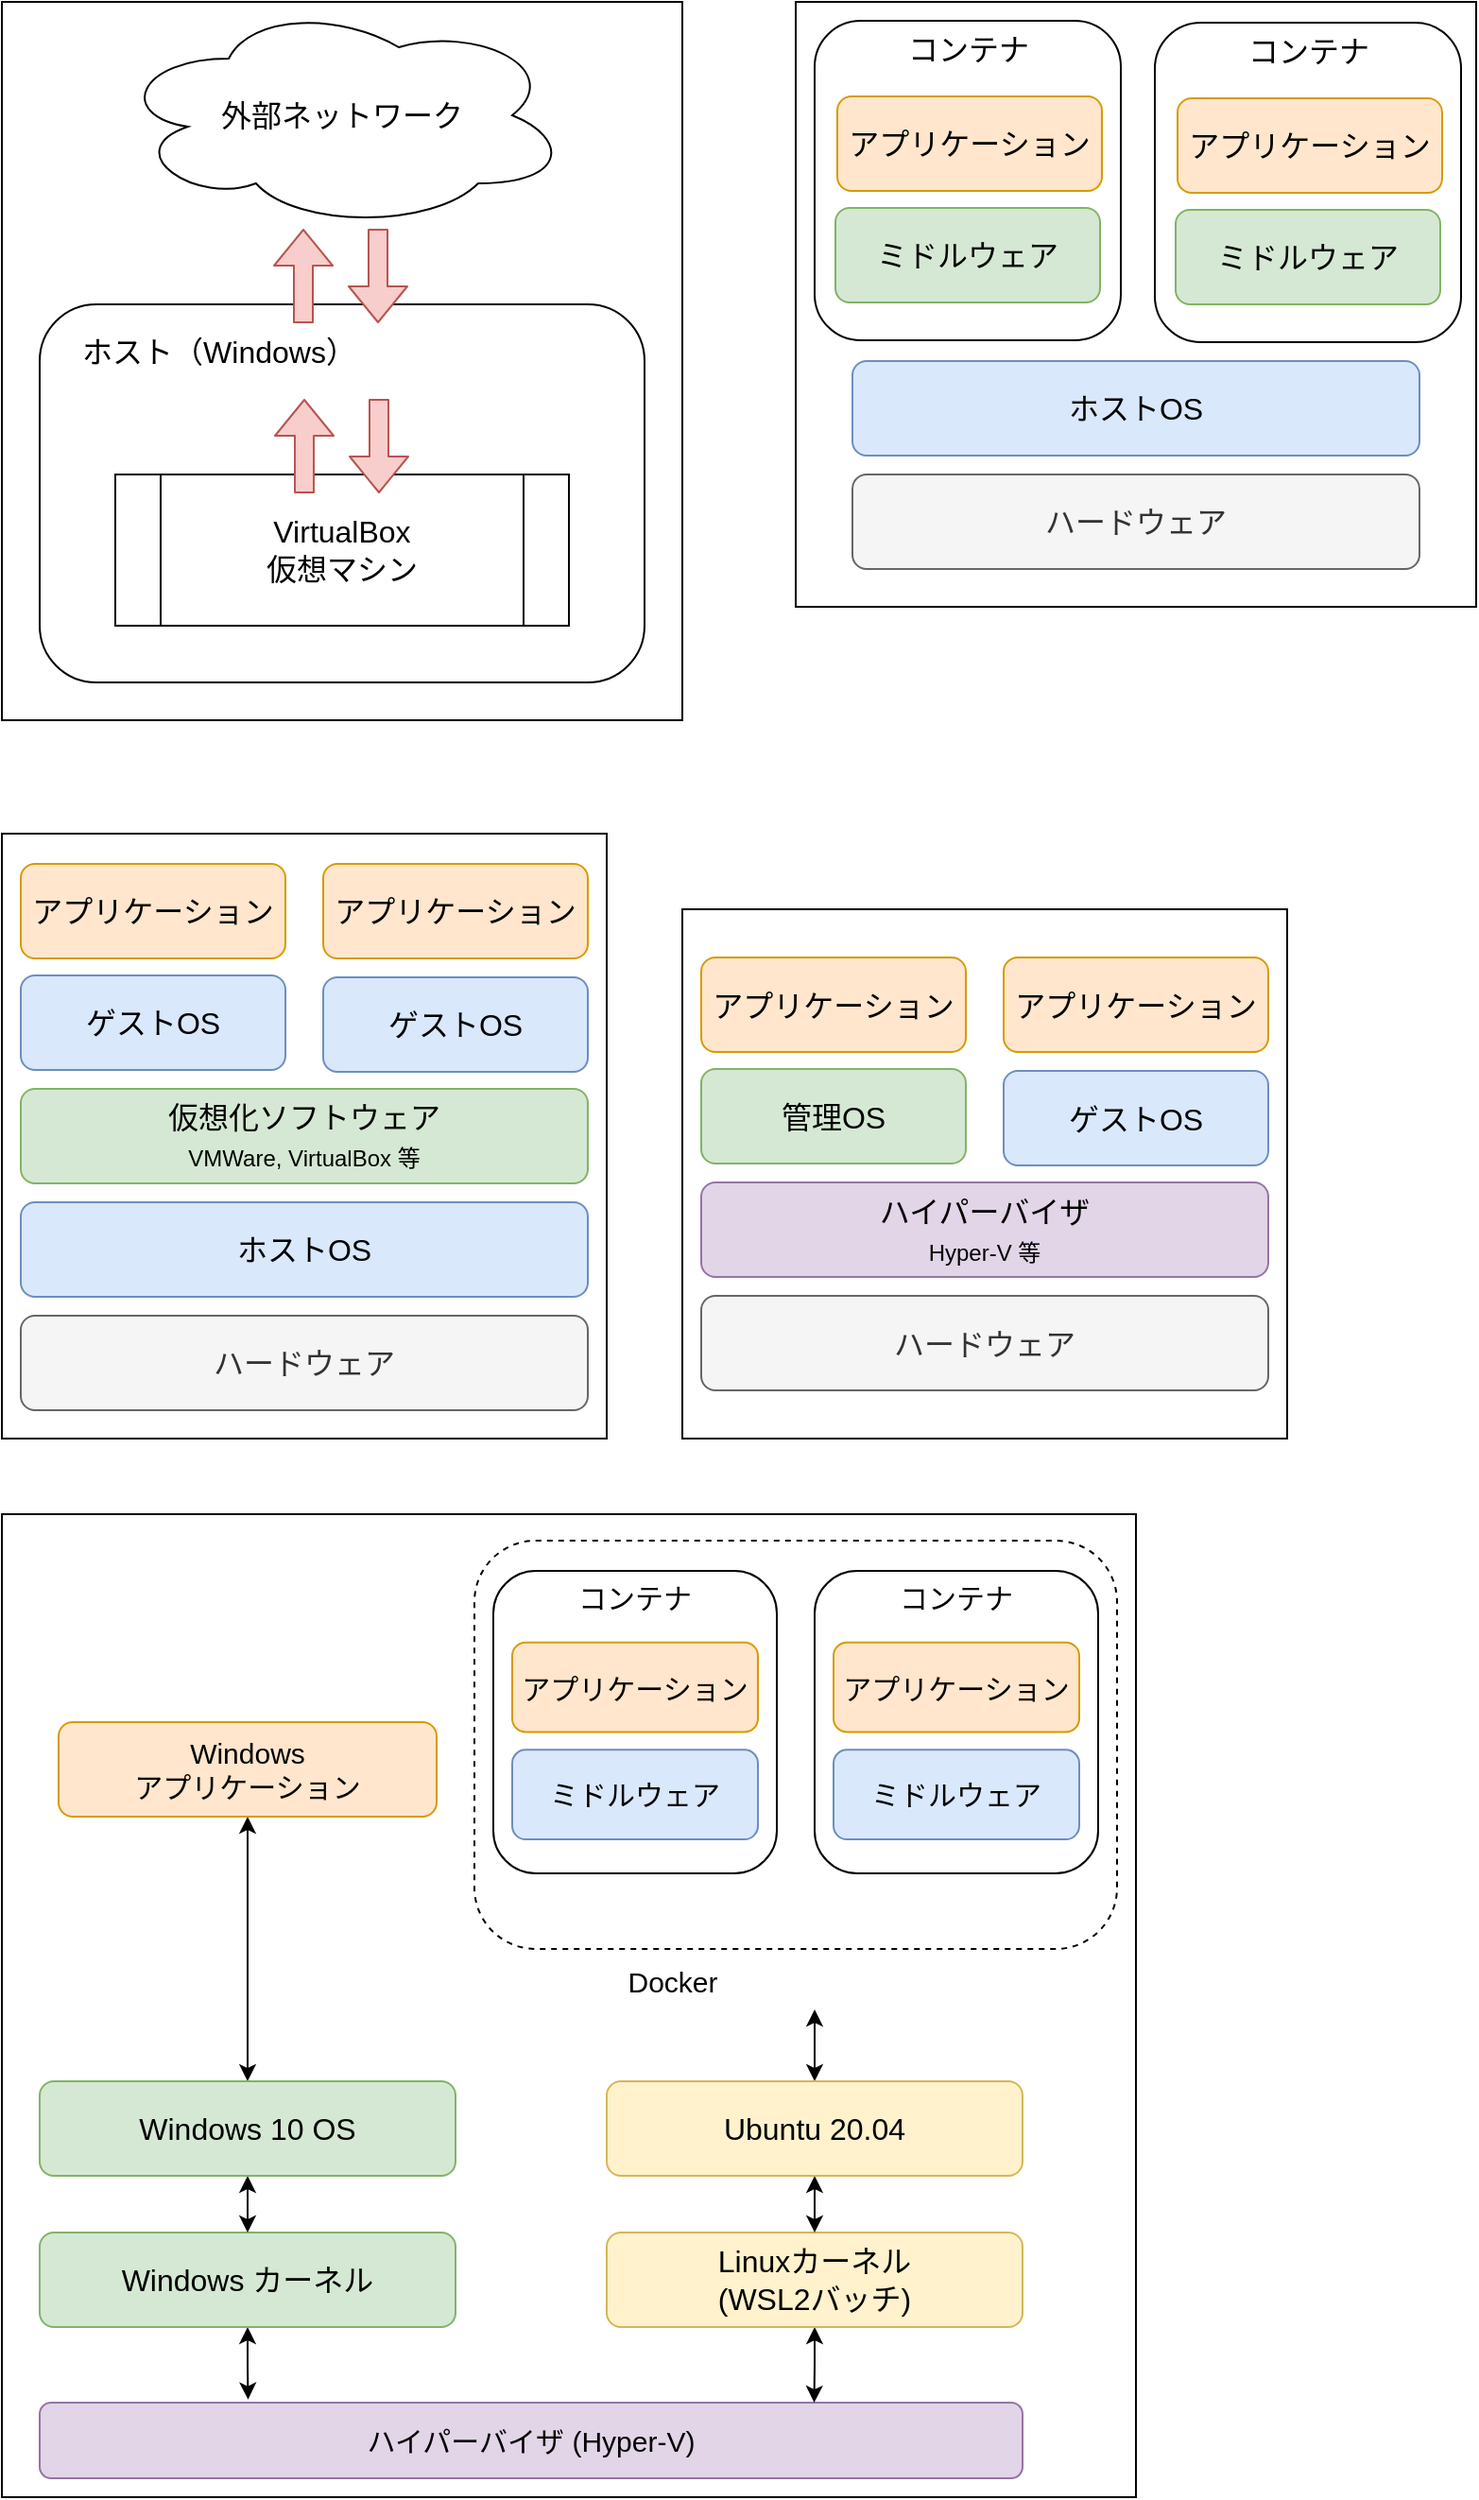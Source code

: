 <mxfile version="13.5.3">
    <diagram id="4xW3I1dLNrIpI4sNeOm0" name="ページ1">
        <mxGraphModel dx="708" dy="667" grid="1" gridSize="10" guides="1" tooltips="1" connect="1" arrows="1" fold="1" page="1" pageScale="1" pageWidth="827" pageHeight="1169" math="0" shadow="0">
            <root>
                <mxCell id="0"/>
                <mxCell id="1" parent="0"/>
                <mxCell id="cIK2S7rj_2s69Qt6rBlU-19" value="" style="rounded=0;whiteSpace=wrap;html=1;" parent="1" vertex="1">
                    <mxGeometry x="460" y="40" width="360" height="320" as="geometry"/>
                </mxCell>
                <mxCell id="cIK2S7rj_2s69Qt6rBlU-1" value="" style="rounded=0;whiteSpace=wrap;html=1;" parent="1" vertex="1">
                    <mxGeometry x="40" y="480" width="320" height="320" as="geometry"/>
                </mxCell>
                <mxCell id="cIK2S7rj_2s69Qt6rBlU-2" value="ハードウェア" style="rounded=1;whiteSpace=wrap;html=1;fontSize=16;fillColor=#f5f5f5;strokeColor=#666666;fontColor=#333333;" parent="1" vertex="1">
                    <mxGeometry x="50" y="735" width="300" height="50" as="geometry"/>
                </mxCell>
                <mxCell id="cIK2S7rj_2s69Qt6rBlU-3" value="ホストOS" style="rounded=1;whiteSpace=wrap;html=1;fontSize=16;fillColor=#dae8fc;strokeColor=#6c8ebf;" parent="1" vertex="1">
                    <mxGeometry x="50" y="675" width="300" height="50" as="geometry"/>
                </mxCell>
                <mxCell id="cIK2S7rj_2s69Qt6rBlU-4" value="仮想化ソフトウェア&lt;br&gt;&lt;font style=&quot;font-size: 12px&quot;&gt;VMWare, VirtualBox 等&lt;/font&gt;" style="rounded=1;whiteSpace=wrap;html=1;fontSize=16;fillColor=#d5e8d4;strokeColor=#82b366;" parent="1" vertex="1">
                    <mxGeometry x="50" y="615" width="300" height="50" as="geometry"/>
                </mxCell>
                <mxCell id="cIK2S7rj_2s69Qt6rBlU-5" value="ゲストOS" style="rounded=1;whiteSpace=wrap;html=1;fontSize=16;fillColor=#dae8fc;strokeColor=#6c8ebf;" parent="1" vertex="1">
                    <mxGeometry x="50" y="555" width="140" height="50" as="geometry"/>
                </mxCell>
                <mxCell id="cIK2S7rj_2s69Qt6rBlU-6" value="ゲストOS" style="rounded=1;whiteSpace=wrap;html=1;fontSize=16;fillColor=#dae8fc;strokeColor=#6c8ebf;" parent="1" vertex="1">
                    <mxGeometry x="210" y="556" width="140" height="50" as="geometry"/>
                </mxCell>
                <mxCell id="cIK2S7rj_2s69Qt6rBlU-7" value="アプリケーション" style="rounded=1;whiteSpace=wrap;html=1;fontSize=16;fillColor=#ffe6cc;strokeColor=#d79b00;" parent="1" vertex="1">
                    <mxGeometry x="50" y="496" width="140" height="50" as="geometry"/>
                </mxCell>
                <mxCell id="cIK2S7rj_2s69Qt6rBlU-9" value="アプリケーション" style="rounded=1;whiteSpace=wrap;html=1;fontSize=16;fillColor=#ffe6cc;strokeColor=#d79b00;" parent="1" vertex="1">
                    <mxGeometry x="210" y="496" width="140" height="50" as="geometry"/>
                </mxCell>
                <mxCell id="cIK2S7rj_2s69Qt6rBlU-10" value="" style="rounded=0;whiteSpace=wrap;html=1;" parent="1" vertex="1">
                    <mxGeometry x="400" y="520" width="320" height="280" as="geometry"/>
                </mxCell>
                <mxCell id="cIK2S7rj_2s69Qt6rBlU-11" value="ハードウェア" style="rounded=1;whiteSpace=wrap;html=1;fontSize=16;fillColor=#f5f5f5;strokeColor=#666666;fontColor=#333333;" parent="1" vertex="1">
                    <mxGeometry x="410" y="724.5" width="300" height="50" as="geometry"/>
                </mxCell>
                <mxCell id="cIK2S7rj_2s69Qt6rBlU-12" value="ハイパーバイザ&lt;br&gt;&lt;font style=&quot;font-size: 12px&quot;&gt;Hyper-V 等&lt;/font&gt;" style="rounded=1;whiteSpace=wrap;html=1;fontSize=16;fillColor=#e1d5e7;strokeColor=#9673a6;" parent="1" vertex="1">
                    <mxGeometry x="410" y="664.5" width="300" height="50" as="geometry"/>
                </mxCell>
                <mxCell id="cIK2S7rj_2s69Qt6rBlU-14" value="管理OS" style="rounded=1;whiteSpace=wrap;html=1;fontSize=16;fillColor=#d5e8d4;strokeColor=#82b366;" parent="1" vertex="1">
                    <mxGeometry x="410" y="604.5" width="140" height="50" as="geometry"/>
                </mxCell>
                <mxCell id="cIK2S7rj_2s69Qt6rBlU-15" value="ゲストOS" style="rounded=1;whiteSpace=wrap;html=1;fontSize=16;fillColor=#dae8fc;strokeColor=#6c8ebf;" parent="1" vertex="1">
                    <mxGeometry x="570" y="605.5" width="140" height="50" as="geometry"/>
                </mxCell>
                <mxCell id="cIK2S7rj_2s69Qt6rBlU-16" value="アプリケーション" style="rounded=1;whiteSpace=wrap;html=1;fontSize=16;fillColor=#ffe6cc;strokeColor=#d79b00;" parent="1" vertex="1">
                    <mxGeometry x="410" y="545.5" width="140" height="50" as="geometry"/>
                </mxCell>
                <mxCell id="cIK2S7rj_2s69Qt6rBlU-17" value="アプリケーション" style="rounded=1;whiteSpace=wrap;html=1;fontSize=16;fillColor=#ffe6cc;strokeColor=#d79b00;" parent="1" vertex="1">
                    <mxGeometry x="570" y="545.5" width="140" height="50" as="geometry"/>
                </mxCell>
                <mxCell id="cIK2S7rj_2s69Qt6rBlU-20" value="ハードウェア" style="rounded=1;whiteSpace=wrap;html=1;fontSize=16;fillColor=#f5f5f5;strokeColor=#666666;fontColor=#333333;" parent="1" vertex="1">
                    <mxGeometry x="490" y="290" width="300" height="50" as="geometry"/>
                </mxCell>
                <mxCell id="cIK2S7rj_2s69Qt6rBlU-21" value="ホストOS" style="rounded=1;whiteSpace=wrap;html=1;fontSize=16;fillColor=#dae8fc;strokeColor=#6c8ebf;" parent="1" vertex="1">
                    <mxGeometry x="490" y="230" width="300" height="50" as="geometry"/>
                </mxCell>
                <mxCell id="cIK2S7rj_2s69Qt6rBlU-31" value="" style="group" parent="1" vertex="1" connectable="0">
                    <mxGeometry x="470" y="50" width="162" height="169" as="geometry"/>
                </mxCell>
                <mxCell id="cIK2S7rj_2s69Qt6rBlU-27" value="" style="rounded=1;whiteSpace=wrap;html=1;fontSize=16;" parent="cIK2S7rj_2s69Qt6rBlU-31" vertex="1">
                    <mxGeometry width="162" height="169" as="geometry"/>
                </mxCell>
                <mxCell id="cIK2S7rj_2s69Qt6rBlU-23" value="ミドルウェア" style="rounded=1;whiteSpace=wrap;html=1;fontSize=16;fillColor=#d5e8d4;strokeColor=#82b366;" parent="cIK2S7rj_2s69Qt6rBlU-31" vertex="1">
                    <mxGeometry x="11" y="99" width="140" height="50" as="geometry"/>
                </mxCell>
                <mxCell id="cIK2S7rj_2s69Qt6rBlU-25" value="アプリケーション" style="rounded=1;whiteSpace=wrap;html=1;fontSize=16;fillColor=#ffe6cc;strokeColor=#d79b00;" parent="cIK2S7rj_2s69Qt6rBlU-31" vertex="1">
                    <mxGeometry x="12" y="40" width="140" height="50" as="geometry"/>
                </mxCell>
                <mxCell id="cIK2S7rj_2s69Qt6rBlU-30" value="コンテナ" style="text;html=1;strokeColor=none;fillColor=none;align=center;verticalAlign=middle;whiteSpace=wrap;rounded=0;fontSize=16;" parent="cIK2S7rj_2s69Qt6rBlU-31" vertex="1">
                    <mxGeometry x="30.5" width="101" height="30" as="geometry"/>
                </mxCell>
                <mxCell id="cIK2S7rj_2s69Qt6rBlU-32" value="" style="group" parent="1" vertex="1" connectable="0">
                    <mxGeometry x="650" y="51" width="162" height="169" as="geometry"/>
                </mxCell>
                <mxCell id="cIK2S7rj_2s69Qt6rBlU-33" value="" style="rounded=1;whiteSpace=wrap;html=1;fontSize=16;" parent="cIK2S7rj_2s69Qt6rBlU-32" vertex="1">
                    <mxGeometry width="162" height="169" as="geometry"/>
                </mxCell>
                <mxCell id="cIK2S7rj_2s69Qt6rBlU-34" value="ミドルウェア" style="rounded=1;whiteSpace=wrap;html=1;fontSize=16;fillColor=#d5e8d4;strokeColor=#82b366;" parent="cIK2S7rj_2s69Qt6rBlU-32" vertex="1">
                    <mxGeometry x="11" y="99" width="140" height="50" as="geometry"/>
                </mxCell>
                <mxCell id="cIK2S7rj_2s69Qt6rBlU-35" value="アプリケーション" style="rounded=1;whiteSpace=wrap;html=1;fontSize=16;fillColor=#ffe6cc;strokeColor=#d79b00;" parent="cIK2S7rj_2s69Qt6rBlU-32" vertex="1">
                    <mxGeometry x="12" y="40" width="140" height="50" as="geometry"/>
                </mxCell>
                <mxCell id="cIK2S7rj_2s69Qt6rBlU-36" value="コンテナ" style="text;html=1;strokeColor=none;fillColor=none;align=center;verticalAlign=middle;whiteSpace=wrap;rounded=0;fontSize=16;" parent="cIK2S7rj_2s69Qt6rBlU-32" vertex="1">
                    <mxGeometry x="30.5" width="101" height="30" as="geometry"/>
                </mxCell>
                <mxCell id="-gp6SShefs7Rulaxx28x-1" value="" style="rounded=0;whiteSpace=wrap;html=1;" parent="1" vertex="1">
                    <mxGeometry x="40" y="40" width="360" height="380" as="geometry"/>
                </mxCell>
                <mxCell id="-gp6SShefs7Rulaxx28x-2" value="外部ネットワーク" style="ellipse;shape=cloud;whiteSpace=wrap;html=1;fontSize=16;" parent="1" vertex="1">
                    <mxGeometry x="100" y="40" width="240" height="120" as="geometry"/>
                </mxCell>
                <mxCell id="-gp6SShefs7Rulaxx28x-3" value="" style="rounded=1;whiteSpace=wrap;html=1;fontSize=16;" parent="1" vertex="1">
                    <mxGeometry x="60" y="200" width="320" height="200" as="geometry"/>
                </mxCell>
                <mxCell id="-gp6SShefs7Rulaxx28x-4" value="ホスト（Windows）" style="text;html=1;strokeColor=none;fillColor=none;align=center;verticalAlign=middle;whiteSpace=wrap;rounded=0;fontSize=16;" parent="1" vertex="1">
                    <mxGeometry x="70" y="210" width="170" height="30" as="geometry"/>
                </mxCell>
                <mxCell id="-gp6SShefs7Rulaxx28x-5" value="VirtualBox&lt;br&gt;仮想マシン" style="shape=process;whiteSpace=wrap;html=1;backgroundOutline=1;fontSize=16;" parent="1" vertex="1">
                    <mxGeometry x="100" y="290" width="240" height="80" as="geometry"/>
                </mxCell>
                <mxCell id="-gp6SShefs7Rulaxx28x-6" value="" style="shape=flexArrow;endArrow=classic;html=1;fontSize=16;fillColor=#f8cecc;strokeColor=#b85450;" parent="1" edge="1">
                    <mxGeometry width="50" height="50" relative="1" as="geometry">
                        <mxPoint x="200" y="300" as="sourcePoint"/>
                        <mxPoint x="200" y="250" as="targetPoint"/>
                    </mxGeometry>
                </mxCell>
                <mxCell id="-gp6SShefs7Rulaxx28x-7" value="" style="shape=flexArrow;endArrow=classic;html=1;fontSize=16;fillColor=#f8cecc;strokeColor=#b85450;" parent="1" edge="1">
                    <mxGeometry width="50" height="50" relative="1" as="geometry">
                        <mxPoint x="239.5" y="250" as="sourcePoint"/>
                        <mxPoint x="239.5" y="300" as="targetPoint"/>
                    </mxGeometry>
                </mxCell>
                <mxCell id="-gp6SShefs7Rulaxx28x-8" value="" style="shape=flexArrow;endArrow=classic;html=1;fontSize=16;fillColor=#f8cecc;strokeColor=#b85450;" parent="1" edge="1">
                    <mxGeometry width="50" height="50" relative="1" as="geometry">
                        <mxPoint x="199.5" y="210" as="sourcePoint"/>
                        <mxPoint x="199.5" y="160" as="targetPoint"/>
                    </mxGeometry>
                </mxCell>
                <mxCell id="-gp6SShefs7Rulaxx28x-9" value="" style="shape=flexArrow;endArrow=classic;html=1;fontSize=16;fillColor=#f8cecc;strokeColor=#b85450;" parent="1" edge="1">
                    <mxGeometry width="50" height="50" relative="1" as="geometry">
                        <mxPoint x="239" y="160" as="sourcePoint"/>
                        <mxPoint x="239" y="210" as="targetPoint"/>
                    </mxGeometry>
                </mxCell>
                <mxCell id="2" value="" style="rounded=0;whiteSpace=wrap;html=1;" vertex="1" parent="1">
                    <mxGeometry x="40" y="840" width="600" height="520" as="geometry"/>
                </mxCell>
                <mxCell id="4" value="&lt;font style=&quot;font-size: 15px&quot;&gt;ハイパーバイザ (&lt;font style=&quot;font-size: 15px&quot;&gt;Hyper-V)&lt;/font&gt;&lt;/font&gt;" style="rounded=1;whiteSpace=wrap;html=1;fontSize=16;fillColor=#e1d5e7;strokeColor=#9673a6;" vertex="1" parent="1">
                    <mxGeometry x="60" y="1310" width="520" height="40" as="geometry"/>
                </mxCell>
                <mxCell id="32" style="edgeStyle=orthogonalEdgeStyle;rounded=0;orthogonalLoop=1;jettySize=auto;html=1;entryX=0.212;entryY=-0.042;entryDx=0;entryDy=0;entryPerimeter=0;startArrow=classic;startFill=1;fontSize=15;" edge="1" parent="1" source="5" target="4">
                    <mxGeometry relative="1" as="geometry"/>
                </mxCell>
                <mxCell id="5" value="Windows カーネル" style="rounded=1;whiteSpace=wrap;html=1;fontSize=16;fillColor=#d5e8d4;strokeColor=#82b366;" vertex="1" parent="1">
                    <mxGeometry x="60" y="1220" width="220" height="50" as="geometry"/>
                </mxCell>
                <mxCell id="36" style="edgeStyle=orthogonalEdgeStyle;rounded=0;orthogonalLoop=1;jettySize=auto;html=1;entryX=0.788;entryY=0;entryDx=0;entryDy=0;entryPerimeter=0;startArrow=classic;startFill=1;fontSize=15;" edge="1" parent="1" source="6" target="4">
                    <mxGeometry relative="1" as="geometry"/>
                </mxCell>
                <mxCell id="6" value="Linuxカーネル&lt;br&gt;(WSL2バッチ)" style="rounded=1;whiteSpace=wrap;html=1;fontSize=16;fillColor=#fff2cc;strokeColor=#d6b656;" vertex="1" parent="1">
                    <mxGeometry x="360" y="1220" width="220" height="50" as="geometry"/>
                </mxCell>
                <mxCell id="27" style="edgeStyle=orthogonalEdgeStyle;rounded=0;orthogonalLoop=1;jettySize=auto;html=1;startArrow=classic;startFill=1;fontSize=15;" edge="1" parent="1" source="9" target="5">
                    <mxGeometry relative="1" as="geometry"/>
                </mxCell>
                <mxCell id="29" style="edgeStyle=orthogonalEdgeStyle;rounded=0;orthogonalLoop=1;jettySize=auto;html=1;entryX=0.5;entryY=1;entryDx=0;entryDy=0;startArrow=classic;startFill=1;fontSize=15;" edge="1" parent="1" source="9" target="19">
                    <mxGeometry relative="1" as="geometry"/>
                </mxCell>
                <mxCell id="9" value="Windows 10 OS" style="rounded=1;whiteSpace=wrap;html=1;fontSize=16;fillColor=#d5e8d4;strokeColor=#82b366;" vertex="1" parent="1">
                    <mxGeometry x="60" y="1140" width="220" height="50" as="geometry"/>
                </mxCell>
                <mxCell id="33" style="edgeStyle=orthogonalEdgeStyle;rounded=0;orthogonalLoop=1;jettySize=auto;html=1;entryX=0.5;entryY=1;entryDx=0;entryDy=0;startArrow=classic;startFill=1;fontSize=15;" edge="1" parent="1" source="11" target="20">
                    <mxGeometry relative="1" as="geometry"/>
                </mxCell>
                <mxCell id="34" style="edgeStyle=orthogonalEdgeStyle;rounded=0;orthogonalLoop=1;jettySize=auto;html=1;exitX=0.5;exitY=1;exitDx=0;exitDy=0;entryX=0.5;entryY=0;entryDx=0;entryDy=0;startArrow=classic;startFill=1;fontSize=15;" edge="1" parent="1" source="11" target="6">
                    <mxGeometry relative="1" as="geometry"/>
                </mxCell>
                <mxCell id="11" value="Ubuntu 20.04" style="rounded=1;whiteSpace=wrap;html=1;fontSize=16;fillColor=#fff2cc;strokeColor=#d6b656;" vertex="1" parent="1">
                    <mxGeometry x="360" y="1140" width="220" height="50" as="geometry"/>
                </mxCell>
                <mxCell id="19" value="Windows&lt;br&gt;アプリケーション" style="rounded=1;whiteSpace=wrap;html=1;fontSize=15;fillColor=#ffe6cc;strokeColor=#d79b00;" vertex="1" parent="1">
                    <mxGeometry x="70" y="950" width="200" height="50" as="geometry"/>
                </mxCell>
                <mxCell id="26" value="" style="rounded=1;whiteSpace=wrap;html=1;fontSize=15;fillColor=none;dashed=1;" vertex="1" parent="1">
                    <mxGeometry x="290" y="854" width="340" height="216" as="geometry"/>
                </mxCell>
                <mxCell id="20" value="" style="shape=image;html=1;verticalAlign=top;verticalLabelPosition=bottom;labelBackgroundColor=#ffffff;imageAspect=0;aspect=fixed;image=https://cdn3.iconfinder.com/data/icons/logos-and-brands-adobe/512/97_Docker-128.png;fontSize=15;" vertex="1" parent="1">
                    <mxGeometry x="434" y="1030" width="72" height="72" as="geometry"/>
                </mxCell>
                <mxCell id="30" value="Docker" style="text;html=1;strokeColor=none;fillColor=none;align=center;verticalAlign=middle;whiteSpace=wrap;rounded=0;dashed=1;fontSize=15;" vertex="1" parent="1">
                    <mxGeometry x="360" y="1072" width="70" height="30" as="geometry"/>
                </mxCell>
                <mxCell id="12" value="" style="group;fontSize=11;" vertex="1" connectable="0" parent="1">
                    <mxGeometry x="460" y="870" width="162" height="160" as="geometry"/>
                </mxCell>
                <mxCell id="13" value="" style="rounded=1;whiteSpace=wrap;html=1;fontSize=16;" vertex="1" parent="12">
                    <mxGeometry x="10" width="150" height="160" as="geometry"/>
                </mxCell>
                <mxCell id="14" value="ミドルウェア" style="rounded=1;whiteSpace=wrap;html=1;fontSize=15;fillColor=#dae8fc;strokeColor=#6c8ebf;" vertex="1" parent="12">
                    <mxGeometry x="20" y="94.675" width="130" height="47.337" as="geometry"/>
                </mxCell>
                <mxCell id="15" value="アプリケーション" style="rounded=1;whiteSpace=wrap;html=1;fontSize=15;fillColor=#ffe6cc;strokeColor=#d79b00;" vertex="1" parent="12">
                    <mxGeometry x="20" y="37.87" width="130" height="47.337" as="geometry"/>
                </mxCell>
                <mxCell id="16" value="コンテナ" style="text;html=1;strokeColor=none;fillColor=none;align=center;verticalAlign=middle;whiteSpace=wrap;rounded=0;fontSize=15;" vertex="1" parent="12">
                    <mxGeometry x="35.25" width="99.5" height="28.402" as="geometry"/>
                </mxCell>
                <mxCell id="21" value="" style="group;fontSize=11;" vertex="1" connectable="0" parent="1">
                    <mxGeometry x="290" y="870" width="162" height="160" as="geometry"/>
                </mxCell>
                <mxCell id="22" value="" style="rounded=1;whiteSpace=wrap;html=1;fontSize=16;" vertex="1" parent="21">
                    <mxGeometry x="10" width="150" height="160" as="geometry"/>
                </mxCell>
                <mxCell id="23" value="ミドルウェア" style="rounded=1;whiteSpace=wrap;html=1;fontSize=15;fillColor=#dae8fc;strokeColor=#6c8ebf;" vertex="1" parent="21">
                    <mxGeometry x="20" y="94.675" width="130" height="47.337" as="geometry"/>
                </mxCell>
                <mxCell id="24" value="アプリケーション" style="rounded=1;whiteSpace=wrap;html=1;fontSize=15;fillColor=#ffe6cc;strokeColor=#d79b00;" vertex="1" parent="21">
                    <mxGeometry x="20" y="37.87" width="130" height="47.337" as="geometry"/>
                </mxCell>
                <mxCell id="25" value="コンテナ" style="text;html=1;strokeColor=none;fillColor=none;align=center;verticalAlign=middle;whiteSpace=wrap;rounded=0;fontSize=15;" vertex="1" parent="21">
                    <mxGeometry x="35.25" width="99.5" height="28.402" as="geometry"/>
                </mxCell>
            </root>
        </mxGraphModel>
    </diagram>
</mxfile>